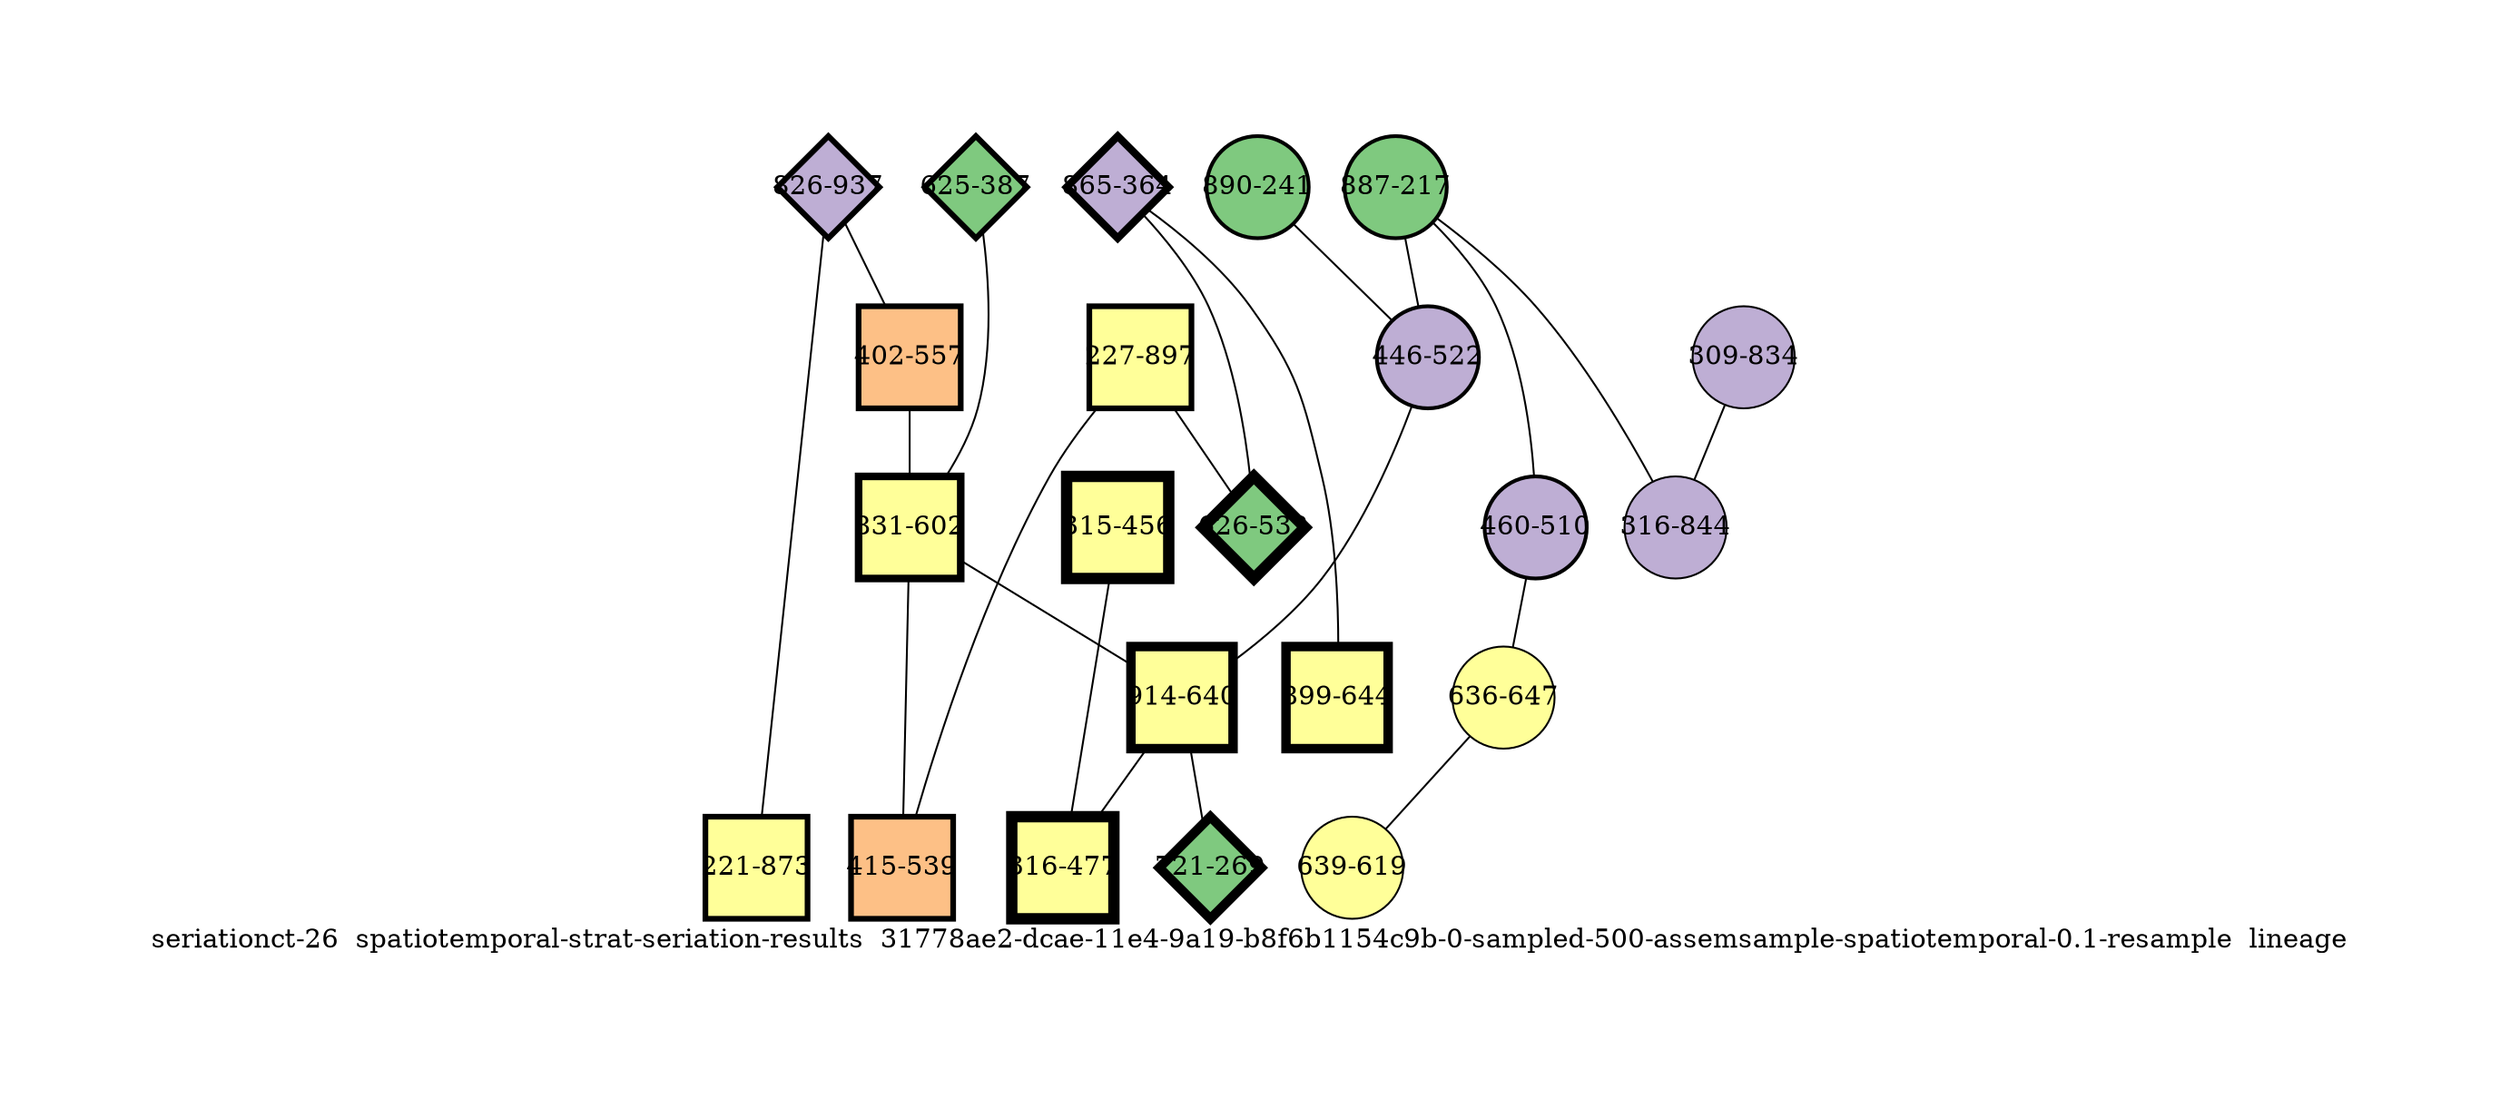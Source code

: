 strict graph "seriationct-26  spatiotemporal-strat-seriation-results  31778ae2-dcae-11e4-9a19-b8f6b1154c9b-0-sampled-500-assemsample-spatiotemporal-0.1-resample  lineage" {
labelloc=b;
ratio=auto;
pad="1.0";
label="seriationct-26  spatiotemporal-strat-seriation-results  31778ae2-dcae-11e4-9a19-b8f6b1154c9b-0-sampled-500-assemsample-spatiotemporal-0.1-resample  lineage";
node [width="0.75", style=filled, fixedsize=true, height="0.75", shape=circle, label=""];
0 [xCoordinate="241.0", appears_in_slice=2, yCoordinate="890.0", colorscheme=accent6, lineage_id=0, short_label="890-241", label="890-241", shape=circle, cluster_id=0, fillcolor=1, size="500.0", id=0, penwidth="2.0"];
1 [xCoordinate="217.0", appears_in_slice=2, yCoordinate="887.0", colorscheme=accent6, lineage_id=0, short_label="887-217", label="887-217", shape=circle, cluster_id=0, fillcolor=1, size="500.0", id=1, penwidth="2.0"];
2 [xCoordinate="937.0", appears_in_slice=3, yCoordinate="826.0", colorscheme=accent6, lineage_id=2, short_label="826-937", label="826-937", shape=diamond, cluster_id=1, fillcolor=2, size="500.0", id=2, penwidth="3.0"];
3 [xCoordinate="387.0", appears_in_slice=3, yCoordinate="625.0", colorscheme=accent6, lineage_id=2, short_label="625-387", label="625-387", shape=diamond, cluster_id=0, fillcolor=1, size="500.0", id=3, penwidth="3.0"];
4 [xCoordinate="834.0", appears_in_slice=1, yCoordinate="309.0", colorscheme=accent6, lineage_id=0, short_label="309-834", label="309-834", shape=circle, cluster_id=1, fillcolor=2, size="500.0", id=4, penwidth="1.0"];
5 [xCoordinate="510.0", appears_in_slice=2, yCoordinate="460.0", colorscheme=accent6, lineage_id=0, short_label="460-510", label="460-510", shape=circle, cluster_id=1, fillcolor=2, size="500.0", id=5, penwidth="2.0"];
6 [xCoordinate="897.0", appears_in_slice=3, yCoordinate="227.0", colorscheme=accent6, lineage_id=1, short_label="227-897", label="227-897", shape=square, cluster_id=3, fillcolor=4, size="500.0", id=6, penwidth="3.0"];
7 [xCoordinate="364.0", appears_in_slice=4, yCoordinate="865.0", colorscheme=accent6, lineage_id=2, short_label="865-364", label="865-364", shape=diamond, cluster_id=1, fillcolor=2, size="500.0", id=7, penwidth="4.0"];
8 [xCoordinate="557.0", appears_in_slice=3, yCoordinate="402.0", colorscheme=accent6, lineage_id=1, short_label="402-557", label="402-557", shape=square, cluster_id=2, fillcolor=3, size="500.0", id=8, penwidth="3.0"];
9 [xCoordinate="532.0", appears_in_slice=6, yCoordinate="626.0", colorscheme=accent6, lineage_id=2, short_label="626-532", label="626-532", shape=diamond, cluster_id=0, fillcolor=1, size="500.0", id=9, penwidth="6.0"];
10 [xCoordinate="456.0", appears_in_slice=6, yCoordinate="315.0", colorscheme=accent6, lineage_id=1, short_label="315-456", label="315-456", shape=square, cluster_id=3, fillcolor=4, size="500.0", id=10, penwidth="6.0"];
11 [xCoordinate="522.0", appears_in_slice=2, yCoordinate="446.0", colorscheme=accent6, lineage_id=0, short_label="446-522", label="446-522", shape=circle, cluster_id=1, fillcolor=2, size="500.0", id=11, penwidth="2.0"];
12 [xCoordinate="873.0", appears_in_slice=3, yCoordinate="221.0", colorscheme=accent6, lineage_id=1, short_label="221-873", label="221-873", shape=square, cluster_id=3, fillcolor=4, size="500.0", id=12, penwidth="3.0"];
13 [xCoordinate="647.0", appears_in_slice=1, yCoordinate="636.0", colorscheme=accent6, lineage_id=0, short_label="636-647", label="636-647", shape=circle, cluster_id=3, fillcolor=4, size="500.0", id=13, penwidth="1.0"];
14 [xCoordinate="602.0", appears_in_slice=4, yCoordinate="831.0", colorscheme=accent6, lineage_id=1, short_label="831-602", label="831-602", shape=square, cluster_id=3, fillcolor=4, size="500.0", id=14, penwidth="4.0"];
15 [xCoordinate="640.0", appears_in_slice=5, yCoordinate="914.0", colorscheme=accent6, lineage_id=1, short_label="914-640", label="914-640", shape=square, cluster_id=3, fillcolor=4, size="500.0", id=15, penwidth="5.0"];
16 [xCoordinate="619.0", appears_in_slice=1, yCoordinate="639.0", colorscheme=accent6, lineage_id=0, short_label="639-619", label="639-619", shape=circle, cluster_id=3, fillcolor=4, size="500.0", id=16, penwidth="1.0"];
17 [xCoordinate="269.0", appears_in_slice=5, yCoordinate="721.0", colorscheme=accent6, lineage_id=2, short_label="721-269", label="721-269", shape=diamond, cluster_id=0, fillcolor=1, size="500.0", id=17, penwidth="5.0"];
18 [xCoordinate="477.0", appears_in_slice=6, yCoordinate="316.0", colorscheme=accent6, lineage_id=1, short_label="316-477", label="316-477", shape=square, cluster_id=3, fillcolor=4, size="500.0", id=18, penwidth="6.0"];
19 [xCoordinate="844.0", appears_in_slice=1, yCoordinate="316.0", colorscheme=accent6, lineage_id=0, short_label="316-844", label="316-844", shape=circle, cluster_id=1, fillcolor=2, size="500.0", id=19, penwidth="1.0"];
20 [xCoordinate="644.0", appears_in_slice=5, yCoordinate="899.0", colorscheme=accent6, lineage_id=1, short_label="899-644", label="899-644", shape=square, cluster_id=3, fillcolor=4, size="500.0", id=20, penwidth="5.0"];
21 [xCoordinate="539.0", appears_in_slice=3, yCoordinate="415.0", colorscheme=accent6, lineage_id=1, short_label="415-539", label="415-539", shape=square, cluster_id=2, fillcolor=3, size="500.0", id=21, penwidth="3.0"];
0 -- 11  [inverseweight="1.57038707714", weight="0.636785678231"];
1 -- 19  [inverseweight="1.50050725719", weight="0.666441295239"];
1 -- 11  [inverseweight="3.08266326941", weight="0.324394821167"];
1 -- 5  [inverseweight="19.8575367697", weight="0.0503587132481"];
2 -- 8  [inverseweight="14.655259544", weight="0.0682348884369"];
2 -- 12  [inverseweight="2.86901823616", weight="0.348551287474"];
3 -- 14  [inverseweight="1.76362728725", weight="0.567013227359"];
4 -- 19  [inverseweight="40.5553552827", weight="0.0246576560119"];
5 -- 13  [inverseweight="2.9816890208", weight="0.33538038106"];
6 -- 9  [inverseweight="5.58110800011", weight="0.179175891235"];
6 -- 21  [inverseweight="21.1288563682", weight="0.0473286382648"];
7 -- 9  [inverseweight="3.00627161188", weight="0.332637941312"];
7 -- 20  [inverseweight="3.40065244375", weight="0.294061218116"];
8 -- 14  [inverseweight="1.97168486527", weight="0.507180441263"];
10 -- 18  [inverseweight="23.6756861905", weight="0.0422374241639"];
11 -- 15  [inverseweight="1.70058190264", weight="0.588034012622"];
13 -- 16  [inverseweight="32.9690236698", weight="0.0303315017762"];
14 -- 21  [inverseweight="4.65928392681", weight="0.214625254805"];
14 -- 15  [inverseweight="2.95284744538", weight="0.338656167816"];
15 -- 17  [inverseweight="14.6805054879", weight="0.0681175454637"];
15 -- 18  [inverseweight="1.25356204314", weight="0.797726770267"];
}
